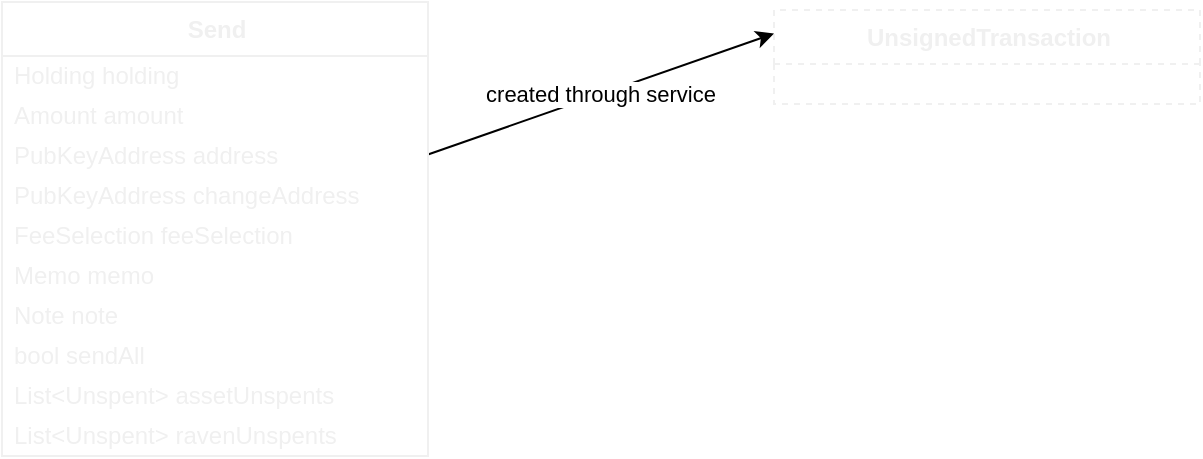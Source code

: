 <mxfile>
    <diagram id="BWYd3KJGAr017hdOrgJx" name="Model">
        <mxGraphModel dx="-3341" dy="-5148" grid="0" gridSize="10" guides="1" tooltips="1" connect="1" arrows="1" fold="1" page="1" pageScale="1" pageWidth="850" pageHeight="1100" math="0" shadow="0">
            <root>
                <mxCell id="0"/>
                <mxCell id="1" parent="0"/>
                <mxCell id="2" value="&lt;b&gt;UnsignedTransaction&lt;/b&gt;" style="swimlane;fontStyle=0;align=center;verticalAlign=top;childLayout=stackLayout;horizontal=1;startSize=27;horizontalStack=0;resizeParent=1;resizeParentMax=0;resizeLast=0;collapsible=0;marginBottom=0;html=1;labelBackgroundColor=none;fontColor=#F0F0F0;strokeColor=#F0F0F0;dashed=1;" parent="1" vertex="1">
                    <mxGeometry x="4656" y="5527" width="213" height="47" as="geometry"/>
                </mxCell>
                <mxCell id="mPQHqYZTjJ4e7mBvd5df-3" value="created through service" style="edgeStyle=none;html=1;entryX=0;entryY=0.25;entryDx=0;entryDy=0;" parent="1" source="3mrRI6Dg5IItE96_tzJ7-66" target="2" edge="1">
                    <mxGeometry relative="1" as="geometry"/>
                </mxCell>
                <mxCell id="3mrRI6Dg5IItE96_tzJ7-66" value="&lt;b&gt;Send&lt;/b&gt;" style="swimlane;fontStyle=0;align=center;verticalAlign=top;childLayout=stackLayout;horizontal=1;startSize=27;horizontalStack=0;resizeParent=1;resizeParentMax=0;resizeLast=0;collapsible=0;marginBottom=0;html=1;labelBackgroundColor=none;fontColor=#F0F0F0;strokeColor=#F0F0F0;" parent="1" vertex="1">
                    <mxGeometry x="4270" y="5523" width="213" height="227" as="geometry"/>
                </mxCell>
                <mxCell id="3mrRI6Dg5IItE96_tzJ7-67" value="Holding holding" style="text;html=1;strokeColor=none;fillColor=none;align=left;verticalAlign=middle;spacingLeft=4;spacingRight=4;overflow=hidden;rotatable=0;points=[[0,0.5],[1,0.5]];portConstraint=eastwest;labelBackgroundColor=none;fontColor=#F0F0F0;" parent="3mrRI6Dg5IItE96_tzJ7-66" vertex="1">
                    <mxGeometry y="27" width="213" height="20" as="geometry"/>
                </mxCell>
                <mxCell id="3mrRI6Dg5IItE96_tzJ7-68" value="Amount amount" style="text;html=1;strokeColor=none;fillColor=none;align=left;verticalAlign=middle;spacingLeft=4;spacingRight=4;overflow=hidden;rotatable=0;points=[[0,0.5],[1,0.5]];portConstraint=eastwest;labelBackgroundColor=none;fontColor=#F0F0F0;" parent="3mrRI6Dg5IItE96_tzJ7-66" vertex="1">
                    <mxGeometry y="47" width="213" height="20" as="geometry"/>
                </mxCell>
                <mxCell id="3mrRI6Dg5IItE96_tzJ7-69" value="PubKeyAddress address" style="text;html=1;strokeColor=none;fillColor=none;align=left;verticalAlign=middle;spacingLeft=4;spacingRight=4;overflow=hidden;rotatable=0;points=[[0,0.5],[1,0.5]];portConstraint=eastwest;labelBackgroundColor=none;fontColor=#F0F0F0;" parent="3mrRI6Dg5IItE96_tzJ7-66" vertex="1">
                    <mxGeometry y="67" width="213" height="20" as="geometry"/>
                </mxCell>
                <mxCell id="3mrRI6Dg5IItE96_tzJ7-70" value="PubKeyAddress changeAddress" style="text;html=1;strokeColor=none;fillColor=none;align=left;verticalAlign=middle;spacingLeft=4;spacingRight=4;overflow=hidden;rotatable=0;points=[[0,0.5],[1,0.5]];portConstraint=eastwest;labelBackgroundColor=none;fontColor=#F0F0F0;" parent="3mrRI6Dg5IItE96_tzJ7-66" vertex="1">
                    <mxGeometry y="87" width="213" height="20" as="geometry"/>
                </mxCell>
                <mxCell id="3mrRI6Dg5IItE96_tzJ7-71" value="FeeSelection feeSelection" style="text;html=1;strokeColor=none;fillColor=none;align=left;verticalAlign=middle;spacingLeft=4;spacingRight=4;overflow=hidden;rotatable=0;points=[[0,0.5],[1,0.5]];portConstraint=eastwest;labelBackgroundColor=none;fontColor=#F0F0F0;" parent="3mrRI6Dg5IItE96_tzJ7-66" vertex="1">
                    <mxGeometry y="107" width="213" height="20" as="geometry"/>
                </mxCell>
                <mxCell id="3mrRI6Dg5IItE96_tzJ7-72" value="Memo memo" style="text;html=1;strokeColor=none;fillColor=none;align=left;verticalAlign=middle;spacingLeft=4;spacingRight=4;overflow=hidden;rotatable=0;points=[[0,0.5],[1,0.5]];portConstraint=eastwest;labelBackgroundColor=none;fontColor=#F0F0F0;" parent="3mrRI6Dg5IItE96_tzJ7-66" vertex="1">
                    <mxGeometry y="127" width="213" height="20" as="geometry"/>
                </mxCell>
                <mxCell id="3mrRI6Dg5IItE96_tzJ7-73" value="Note note" style="text;html=1;strokeColor=none;fillColor=none;align=left;verticalAlign=middle;spacingLeft=4;spacingRight=4;overflow=hidden;rotatable=0;points=[[0,0.5],[1,0.5]];portConstraint=eastwest;labelBackgroundColor=none;fontColor=#F0F0F0;" parent="3mrRI6Dg5IItE96_tzJ7-66" vertex="1">
                    <mxGeometry y="147" width="213" height="20" as="geometry"/>
                </mxCell>
                <mxCell id="4" value="bool sendAll" style="text;html=1;strokeColor=none;fillColor=none;align=left;verticalAlign=middle;spacingLeft=4;spacingRight=4;overflow=hidden;rotatable=0;points=[[0,0.5],[1,0.5]];portConstraint=eastwest;labelBackgroundColor=none;fontColor=#F0F0F0;" parent="3mrRI6Dg5IItE96_tzJ7-66" vertex="1">
                    <mxGeometry y="167" width="213" height="20" as="geometry"/>
                </mxCell>
                <mxCell id="3mrRI6Dg5IItE96_tzJ7-74" value="List&amp;lt;Unspent&amp;gt; assetUnspents" style="text;html=1;strokeColor=none;fillColor=none;align=left;verticalAlign=middle;spacingLeft=4;spacingRight=4;overflow=hidden;rotatable=0;points=[[0,0.5],[1,0.5]];portConstraint=eastwest;labelBackgroundColor=none;fontColor=#F0F0F0;" parent="3mrRI6Dg5IItE96_tzJ7-66" vertex="1">
                    <mxGeometry y="187" width="213" height="20" as="geometry"/>
                </mxCell>
                <mxCell id="bWI_Sc9YPGuSD0QZRtK5-4" value="List&amp;lt;Unspent&amp;gt; ravenUnspents" style="text;html=1;strokeColor=none;fillColor=none;align=left;verticalAlign=middle;spacingLeft=4;spacingRight=4;overflow=hidden;rotatable=0;points=[[0,0.5],[1,0.5]];portConstraint=eastwest;labelBackgroundColor=none;fontColor=#F0F0F0;" parent="3mrRI6Dg5IItE96_tzJ7-66" vertex="1">
                    <mxGeometry y="207" width="213" height="20" as="geometry"/>
                </mxCell>
            </root>
        </mxGraphModel>
    </diagram>
    <diagram id="Z8ve_i1k2ViZarEndNJg" name="Validation">
        <mxGraphModel dx="1801" dy="352" grid="1" gridSize="10" guides="1" tooltips="1" connect="1" arrows="1" fold="1" page="1" pageScale="1" pageWidth="850" pageHeight="1100" math="0" shadow="0">
            <root>
                <mxCell id="gR1c2OEO8BX57OVhKf7L-0"/>
                <mxCell id="gR1c2OEO8BX57OVhKf7L-1" parent="gR1c2OEO8BX57OVhKf7L-0"/>
                <mxCell id="rzOP3FJNOUQrKYkEHjbR-0" value="Send Service" style="swimlane;" vertex="1" parent="gR1c2OEO8BX57OVhKf7L-1">
                    <mxGeometry x="20" width="390" height="280" as="geometry"/>
                </mxCell>
                <mxCell id="rzOP3FJNOUQrKYkEHjbR-1" value="" style="rounded=1;whiteSpace=wrap;html=1;" vertex="1" parent="rzOP3FJNOUQrKYkEHjbR-0">
                    <mxGeometry x="30" y="80" width="120" height="60" as="geometry"/>
                </mxCell>
                <mxCell id="rzOP3FJNOUQrKYkEHjbR-2" value="" style="rounded=1;whiteSpace=wrap;html=1;" vertex="1" parent="rzOP3FJNOUQrKYkEHjbR-0">
                    <mxGeometry x="30" y="190" width="120" height="60" as="geometry"/>
                </mxCell>
            </root>
        </mxGraphModel>
    </diagram>
    <diagram id="Vnh8Hhzg5XQSMtLSY0XQ" name="Flow">
        <mxGraphModel dx="1746" dy="352" grid="1" gridSize="10" guides="1" tooltips="1" connect="1" arrows="1" fold="1" page="1" pageScale="1" pageWidth="850" pageHeight="1100" math="0" shadow="0">
            <root>
                <mxCell id="iQaidHP6ZMusDu4zdnxP-0"/>
                <mxCell id="iQaidHP6ZMusDu4zdnxP-1" parent="iQaidHP6ZMusDu4zdnxP-0"/>
                <mxCell id="h8BsaGnzAuJQGt5zdpiG-0" value="success" style="edgeStyle=none;html=1;" parent="iQaidHP6ZMusDu4zdnxP-1" source="h8BsaGnzAuJQGt5zdpiG-2" target="h8BsaGnzAuJQGt5zdpiG-13" edge="1">
                    <mxGeometry relative="1" as="geometry">
                        <mxPoint x="1406" y="105" as="targetPoint"/>
                    </mxGeometry>
                </mxCell>
                <mxCell id="h8BsaGnzAuJQGt5zdpiG-1" value="failure" style="edgeStyle=none;html=1;" parent="iQaidHP6ZMusDu4zdnxP-1" source="h8BsaGnzAuJQGt5zdpiG-2" target="h8BsaGnzAuJQGt5zdpiG-14" edge="1">
                    <mxGeometry relative="1" as="geometry">
                        <mxPoint x="1406.45" y="40.049" as="targetPoint"/>
                    </mxGeometry>
                </mxCell>
                <mxCell id="h8BsaGnzAuJQGt5zdpiG-2" value="MT&lt;br&gt;server" style="shape=cylinder3;whiteSpace=wrap;html=1;boundedLbl=1;backgroundOutline=1;size=15;" parent="iQaidHP6ZMusDu4zdnxP-1" vertex="1">
                    <mxGeometry x="1250" y="30" width="60" height="80" as="geometry"/>
                </mxCell>
                <mxCell id="ozwiGq-LYrcHsKtCx6hv-2" style="edgeStyle=none;html=1;" parent="iQaidHP6ZMusDu4zdnxP-1" source="h8BsaGnzAuJQGt5zdpiG-4" target="ozwiGq-LYrcHsKtCx6hv-1" edge="1">
                    <mxGeometry relative="1" as="geometry"/>
                </mxCell>
                <mxCell id="h8BsaGnzAuJQGt5zdpiG-4" value="get UTXOs from server" style="rounded=1;whiteSpace=wrap;html=1;" parent="iQaidHP6ZMusDu4zdnxP-1" vertex="1">
                    <mxGeometry x="310" y="163" width="120" height="60" as="geometry"/>
                </mxCell>
                <mxCell id="h8BsaGnzAuJQGt5zdpiG-5" style="edgeStyle=none;html=1;" parent="iQaidHP6ZMusDu4zdnxP-1" source="h8BsaGnzAuJQGt5zdpiG-6" target="h8BsaGnzAuJQGt5zdpiG-4" edge="1">
                    <mxGeometry relative="1" as="geometry"/>
                </mxCell>
                <mxCell id="LYictxzL24MKV2ZWyIX4-12" style="edgeStyle=none;html=1;" parent="iQaidHP6ZMusDu4zdnxP-1" source="h8BsaGnzAuJQGt5zdpiG-6" target="LYictxzL24MKV2ZWyIX4-3" edge="1">
                    <mxGeometry relative="1" as="geometry"/>
                </mxCell>
                <mxCell id="h8BsaGnzAuJQGt5zdpiG-6" value="choose holding" style="rounded=1;whiteSpace=wrap;html=1;strokeColor=#CDEB8B;" parent="iQaidHP6ZMusDu4zdnxP-1" vertex="1">
                    <mxGeometry x="159" y="210" width="120" height="60" as="geometry"/>
                </mxCell>
                <mxCell id="LYictxzL24MKV2ZWyIX4-6" style="edgeStyle=none;html=1;exitX=0.75;exitY=1;exitDx=0;exitDy=0;entryX=0.75;entryY=0;entryDx=0;entryDy=0;" parent="iQaidHP6ZMusDu4zdnxP-1" source="h8BsaGnzAuJQGt5zdpiG-10" target="LYictxzL24MKV2ZWyIX4-0" edge="1">
                    <mxGeometry relative="1" as="geometry"/>
                </mxCell>
                <mxCell id="h8BsaGnzAuJQGt5zdpiG-10" value="get sublist of UTXOs" style="rounded=1;whiteSpace=wrap;html=1;" parent="iQaidHP6ZMusDu4zdnxP-1" vertex="1">
                    <mxGeometry x="820" y="80" width="120" height="60" as="geometry"/>
                </mxCell>
                <mxCell id="h8BsaGnzAuJQGt5zdpiG-11" value="broadcast signed transaction" style="edgeStyle=none;html=1;" parent="iQaidHP6ZMusDu4zdnxP-1" source="LYictxzL24MKV2ZWyIX4-7" target="h8BsaGnzAuJQGt5zdpiG-2" edge="1">
                    <mxGeometry relative="1" as="geometry">
                        <mxPoint x="874" y="310" as="sourcePoint"/>
                    </mxGeometry>
                </mxCell>
                <mxCell id="ozwiGq-LYrcHsKtCx6hv-4" style="edgeStyle=none;html=1;" parent="iQaidHP6ZMusDu4zdnxP-1" source="h8BsaGnzAuJQGt5zdpiG-12" target="LYictxzL24MKV2ZWyIX4-9" edge="1">
                    <mxGeometry relative="1" as="geometry"/>
                </mxCell>
                <mxCell id="h8BsaGnzAuJQGt5zdpiG-12" value="show details&lt;br&gt;w/ unsigned transaction (has fee)&lt;br&gt;and confirm button allowed" style="rounded=1;whiteSpace=wrap;html=1;" parent="iQaidHP6ZMusDu4zdnxP-1" vertex="1">
                    <mxGeometry x="980" y="159.5" width="200" height="67" as="geometry"/>
                </mxCell>
                <mxCell id="h8BsaGnzAuJQGt5zdpiG-13" value="home screen&lt;br&gt;snackbar" style="rounded=1;whiteSpace=wrap;html=1;" parent="iQaidHP6ZMusDu4zdnxP-1" vertex="1">
                    <mxGeometry x="1412" y="83" width="120" height="40" as="geometry"/>
                </mxCell>
                <mxCell id="h8BsaGnzAuJQGt5zdpiG-14" value="back to send screen&lt;br&gt;error snackbar" style="rounded=1;whiteSpace=wrap;html=1;" parent="iQaidHP6ZMusDu4zdnxP-1" vertex="1">
                    <mxGeometry x="1412" y="10" width="120" height="43" as="geometry"/>
                </mxCell>
                <mxCell id="h8BsaGnzAuJQGt5zdpiG-15" style="edgeStyle=none;html=1;entryX=0.5;entryY=1;entryDx=0;entryDy=0;" parent="iQaidHP6ZMusDu4zdnxP-1" source="h8BsaGnzAuJQGt5zdpiG-16" target="ozwiGq-LYrcHsKtCx6hv-1" edge="1">
                    <mxGeometry relative="1" as="geometry"/>
                </mxCell>
                <mxCell id="h8BsaGnzAuJQGt5zdpiG-16" value="on preview" style="rounded=1;whiteSpace=wrap;html=1;strokeColor=#CDEB8B;" parent="iQaidHP6ZMusDu4zdnxP-1" vertex="1">
                    <mxGeometry x="480" y="253" width="120" height="60" as="geometry"/>
                </mxCell>
                <mxCell id="LYictxzL24MKV2ZWyIX4-1" style="edgeStyle=none;html=1;" parent="iQaidHP6ZMusDu4zdnxP-1" source="h8BsaGnzAuJQGt5zdpiG-18" target="LYictxzL24MKV2ZWyIX4-0" edge="1">
                    <mxGeometry relative="1" as="geometry"/>
                </mxCell>
                <mxCell id="h8BsaGnzAuJQGt5zdpiG-18" value="make sure receive UTXOs from server" style="rounded=1;whiteSpace=wrap;html=1;" parent="iQaidHP6ZMusDu4zdnxP-1" vertex="1">
                    <mxGeometry x="650" y="163" width="118" height="60" as="geometry"/>
                </mxCell>
                <mxCell id="8pnKxAwjl7o-hMRxHnEL-4" style="edgeStyle=none;html=1;" parent="iQaidHP6ZMusDu4zdnxP-1" source="8pnKxAwjl7o-hMRxHnEL-1" target="h8BsaGnzAuJQGt5zdpiG-6" edge="1">
                    <mxGeometry relative="1" as="geometry"/>
                </mxCell>
                <mxCell id="8pnKxAwjl7o-hMRxHnEL-0" value="get change address&lt;br&gt;from server" style="rounded=1;whiteSpace=wrap;html=1;" parent="iQaidHP6ZMusDu4zdnxP-1" vertex="1">
                    <mxGeometry x="159" y="140" width="120" height="60" as="geometry"/>
                </mxCell>
                <mxCell id="8pnKxAwjl7o-hMRxHnEL-5" style="edgeStyle=none;html=1;" parent="iQaidHP6ZMusDu4zdnxP-1" source="8pnKxAwjl7o-hMRxHnEL-1" target="8pnKxAwjl7o-hMRxHnEL-0" edge="1">
                    <mxGeometry relative="1" as="geometry"/>
                </mxCell>
                <mxCell id="8pnKxAwjl7o-hMRxHnEL-1" value="load send screen" style="rounded=1;whiteSpace=wrap;html=1;strokeColor=#CDEB8B;" parent="iQaidHP6ZMusDu4zdnxP-1" vertex="1">
                    <mxGeometry x="11" y="180" width="120" height="60" as="geometry"/>
                </mxCell>
                <mxCell id="LYictxzL24MKV2ZWyIX4-5" style="edgeStyle=none;html=1;entryX=0.25;entryY=1;entryDx=0;entryDy=0;exitX=0.25;exitY=0;exitDx=0;exitDy=0;" parent="iQaidHP6ZMusDu4zdnxP-1" source="LYictxzL24MKV2ZWyIX4-0" target="h8BsaGnzAuJQGt5zdpiG-10" edge="1">
                    <mxGeometry relative="1" as="geometry"/>
                </mxCell>
                <mxCell id="LYictxzL24MKV2ZWyIX4-8" style="edgeStyle=none;html=1;" parent="iQaidHP6ZMusDu4zdnxP-1" source="LYictxzL24MKV2ZWyIX4-0" target="h8BsaGnzAuJQGt5zdpiG-12" edge="1">
                    <mxGeometry relative="1" as="geometry"/>
                </mxCell>
                <mxCell id="LYictxzL24MKV2ZWyIX4-0" value="&lt;span style=&quot;color: rgb(240 , 240 , 240) ; font-family: &amp;#34;helvetica&amp;#34; ; font-size: 12px ; font-style: normal ; font-weight: 400 ; letter-spacing: normal ; text-align: center ; text-indent: 0px ; text-transform: none ; word-spacing: 0px ; background-color: rgb(42 , 42 , 42) ; display: inline ; float: none&quot;&gt;fee is calculated&lt;/span&gt;&lt;br style=&quot;color: rgb(240 , 240 , 240) ; font-family: &amp;#34;helvetica&amp;#34; ; font-size: 12px ; font-style: normal ; font-weight: 400 ; letter-spacing: normal ; text-align: center ; text-indent: 0px ; text-transform: none ; word-spacing: 0px ; background-color: rgb(42 , 42 , 42)&quot;&gt;&lt;span style=&quot;color: rgb(240 , 240 , 240) ; font-family: &amp;#34;helvetica&amp;#34; ; font-size: 12px ; font-style: normal ; font-weight: 400 ; letter-spacing: normal ; text-align: center ; text-indent: 0px ; text-transform: none ; word-spacing: 0px ; background-color: rgb(42 , 42 , 42) ; display: inline ; float: none&quot;&gt;generate unsigned transaction&lt;/span&gt;" style="rounded=1;whiteSpace=wrap;html=1;" parent="iQaidHP6ZMusDu4zdnxP-1" vertex="1">
                    <mxGeometry x="820" y="163" width="120" height="60" as="geometry"/>
                </mxCell>
                <mxCell id="LYictxzL24MKV2ZWyIX4-4" style="edgeStyle=none;html=1;" parent="iQaidHP6ZMusDu4zdnxP-1" source="LYictxzL24MKV2ZWyIX4-3" target="h8BsaGnzAuJQGt5zdpiG-16" edge="1">
                    <mxGeometry relative="1" as="geometry"/>
                </mxCell>
                <mxCell id="LYictxzL24MKV2ZWyIX4-3" value="specify&lt;br&gt;all other data" style="rounded=1;whiteSpace=wrap;html=1;strokeColor=#CDEB8B;" parent="iQaidHP6ZMusDu4zdnxP-1" vertex="1">
                    <mxGeometry x="310" y="253" width="120" height="60" as="geometry"/>
                </mxCell>
                <mxCell id="LYictxzL24MKV2ZWyIX4-7" value="&lt;span style=&quot;color: rgb(240 , 240 , 240) ; font-family: &amp;#34;helvetica&amp;#34; ; font-size: 12px ; font-style: normal ; font-weight: 400 ; letter-spacing: normal ; text-align: center ; text-indent: 0px ; text-transform: none ; word-spacing: 0px ; background-color: rgb(42 , 42 , 42) ; display: inline ; float: none&quot;&gt;sign UnsignedTransaction&lt;/span&gt;" style="rounded=1;whiteSpace=wrap;html=1;" parent="iQaidHP6ZMusDu4zdnxP-1" vertex="1">
                    <mxGeometry x="1210" y="256.5" width="140" height="60" as="geometry"/>
                </mxCell>
                <mxCell id="LYictxzL24MKV2ZWyIX4-11" style="edgeStyle=none;html=1;" parent="iQaidHP6ZMusDu4zdnxP-1" source="LYictxzL24MKV2ZWyIX4-9" target="LYictxzL24MKV2ZWyIX4-7" edge="1">
                    <mxGeometry relative="1" as="geometry"/>
                </mxCell>
                <mxCell id="LYictxzL24MKV2ZWyIX4-9" value="on Confirm" style="rounded=1;whiteSpace=wrap;html=1;strokeColor=#CDEB8B;" parent="iQaidHP6ZMusDu4zdnxP-1" vertex="1">
                    <mxGeometry x="1020" y="253" width="120" height="67" as="geometry"/>
                </mxCell>
                <mxCell id="LYictxzL24MKV2ZWyIX4-13" value="load send screen" style="rounded=1;whiteSpace=wrap;html=1;strokeColor=#CDEB8B;" parent="iQaidHP6ZMusDu4zdnxP-1" vertex="1">
                    <mxGeometry x="11" y="180" width="120" height="60" as="geometry"/>
                </mxCell>
                <mxCell id="LYictxzL24MKV2ZWyIX4-14" value="choose holding" style="rounded=1;whiteSpace=wrap;html=1;strokeColor=#CDEB8B;" parent="iQaidHP6ZMusDu4zdnxP-1" vertex="1">
                    <mxGeometry x="159" y="210" width="120" height="60" as="geometry"/>
                </mxCell>
                <mxCell id="LYictxzL24MKV2ZWyIX4-15" value="specify&lt;br&gt;all other data" style="rounded=1;whiteSpace=wrap;html=1;strokeColor=#CDEB8B;" parent="iQaidHP6ZMusDu4zdnxP-1" vertex="1">
                    <mxGeometry x="310" y="253" width="120" height="60" as="geometry"/>
                </mxCell>
                <mxCell id="ozwiGq-LYrcHsKtCx6hv-3" style="edgeStyle=none;html=1;entryX=0;entryY=0.5;entryDx=0;entryDy=0;" parent="iQaidHP6ZMusDu4zdnxP-1" source="ozwiGq-LYrcHsKtCx6hv-1" target="h8BsaGnzAuJQGt5zdpiG-18" edge="1">
                    <mxGeometry relative="1" as="geometry"/>
                </mxCell>
                <mxCell id="ozwiGq-LYrcHsKtCx6hv-1" value="show tx details&lt;br&gt;without fee, &lt;br&gt;as it must be calculated" style="rounded=1;whiteSpace=wrap;html=1;" parent="iQaidHP6ZMusDu4zdnxP-1" vertex="1">
                    <mxGeometry x="480" y="159.5" width="120" height="67" as="geometry"/>
                </mxCell>
            </root>
        </mxGraphModel>
    </diagram>
    <diagram id="FHIyI6qUTBI5sytoxsZt" name="control flow">
        <mxGraphModel dx="1746" dy="352" grid="0" gridSize="10" guides="1" tooltips="1" connect="1" arrows="1" fold="1" page="1" pageScale="1" pageWidth="850" pageHeight="1100" math="0" shadow="0">
            <root>
                <mxCell id="-Bo_3EVoivoA1jwyAUgO-0"/>
                <mxCell id="-Bo_3EVoivoA1jwyAUgO-1" parent="-Bo_3EVoivoA1jwyAUgO-0"/>
                <mxCell id="-Bo_3EVoivoA1jwyAUgO-8" value="builds send object" style="edgeStyle=orthogonalEdgeStyle;html=1;entryX=0.25;entryY=0.1;entryDx=0;entryDy=0;entryPerimeter=0;exitX=0;exitY=0.75;exitDx=0;exitDy=0;curved=1;" parent="-Bo_3EVoivoA1jwyAUgO-1" source="-Bo_3EVoivoA1jwyAUgO-2" target="-Bo_3EVoivoA1jwyAUgO-4" edge="1">
                    <mxGeometry x="-0.419" relative="1" as="geometry">
                        <Array as="points">
                            <mxPoint x="40" y="350"/>
                            <mxPoint x="40" y="216"/>
                        </Array>
                        <mxPoint as="offset"/>
                    </mxGeometry>
                </mxCell>
                <mxCell id="-Bo_3EVoivoA1jwyAUgO-39" style="edgeStyle=orthogonalEdgeStyle;curved=1;html=1;exitX=1;exitY=0.25;exitDx=0;exitDy=0;entryX=0;entryY=0.5;entryDx=0;entryDy=0;" parent="-Bo_3EVoivoA1jwyAUgO-1" source="-Bo_3EVoivoA1jwyAUgO-2" target="-Bo_3EVoivoA1jwyAUgO-37" edge="1">
                    <mxGeometry relative="1" as="geometry"/>
                </mxCell>
                <mxCell id="-Bo_3EVoivoA1jwyAUgO-2" value="Cubit" style="rounded=0;whiteSpace=wrap;html=1;" parent="-Bo_3EVoivoA1jwyAUgO-1" vertex="1">
                    <mxGeometry x="210" y="290" width="120" height="80" as="geometry"/>
                </mxCell>
                <mxCell id="-Bo_3EVoivoA1jwyAUgO-31" value="" style="edgeStyle=orthogonalEdgeStyle;curved=1;html=1;exitX=0.5;exitY=0;exitDx=0;exitDy=0;entryX=0.75;entryY=0.1;entryDx=0;entryDy=0;entryPerimeter=0;" parent="-Bo_3EVoivoA1jwyAUgO-1" source="-Bo_3EVoivoA1jwyAUgO-2" target="-Bo_3EVoivoA1jwyAUgO-4" edge="1">
                    <mxGeometry x="0.25" relative="1" as="geometry">
                        <Array as="points">
                            <mxPoint x="270" y="216"/>
                        </Array>
                        <mxPoint as="offset"/>
                    </mxGeometry>
                </mxCell>
                <mxCell id="-Bo_3EVoivoA1jwyAUgO-34" value="&lt;span style=&quot;font-family: &amp;#34;helvetica&amp;#34;&quot;&gt;emit creating&lt;/span&gt;&lt;br style=&quot;font-family: &amp;#34;helvetica&amp;#34;&quot;&gt;&lt;span style=&quot;font-family: &amp;#34;helvetica&amp;#34;&quot;&gt;unsignedTransaction&lt;/span&gt;" style="edgeLabel;html=1;align=center;verticalAlign=middle;resizable=0;points=[];" parent="-Bo_3EVoivoA1jwyAUgO-31" vertex="1" connectable="0">
                    <mxGeometry x="-0.283" y="-11" relative="1" as="geometry">
                        <mxPoint x="-51" y="5" as="offset"/>
                    </mxGeometry>
                </mxCell>
                <mxCell id="-Bo_3EVoivoA1jwyAUgO-32" value="&lt;span style=&quot;color: rgb(240 , 240 , 240) ; font-family: &amp;#34;helvetica&amp;#34; ; font-size: 11px ; font-style: normal ; font-weight: 400 ; letter-spacing: normal ; text-align: center ; text-indent: 0px ; text-transform: none ; word-spacing: 0px ; background-color: rgb(42 , 42 , 42) ; display: inline ; float: none&quot;&gt;emit state&amp;nbsp;&lt;/span&gt;&lt;span style=&quot;color: rgb(240 , 240 , 240) ; font-family: &amp;#34;helvetica&amp;#34; ; font-size: 11px ; font-style: normal ; font-weight: 400 ; letter-spacing: normal ; text-align: center ; text-indent: 0px ; text-transform: none ; word-spacing: 0px ; background-color: rgb(42 , 42 , 42) ; display: inline ; float: none&quot;&gt;containing &lt;br&gt;unsignedTransaction&lt;/span&gt;" style="edgeStyle=orthogonalEdgeStyle;curved=1;html=1;entryX=0.5;entryY=0;entryDx=0;entryDy=0;exitX=0.75;exitY=0;exitDx=0;exitDy=0;entryPerimeter=0;" parent="-Bo_3EVoivoA1jwyAUgO-1" source="-Bo_3EVoivoA1jwyAUgO-2" target="-Bo_3EVoivoA1jwyAUgO-4" edge="1">
                    <mxGeometry relative="1" as="geometry">
                        <Array as="points">
                            <mxPoint x="300" y="170"/>
                            <mxPoint x="105" y="170"/>
                        </Array>
                    </mxGeometry>
                </mxCell>
                <mxCell id="-Bo_3EVoivoA1jwyAUgO-35" value="unsignedTransaction" style="edgeStyle=orthogonalEdgeStyle;curved=1;html=1;entryX=0.5;entryY=1;entryDx=0;entryDy=0;exitX=0;exitY=0.75;exitDx=0;exitDy=0;" parent="-Bo_3EVoivoA1jwyAUgO-1" source="-Bo_3EVoivoA1jwyAUgO-3" target="-Bo_3EVoivoA1jwyAUgO-2" edge="1">
                    <mxGeometry x="-0.094" y="-9" relative="1" as="geometry">
                        <mxPoint as="offset"/>
                    </mxGeometry>
                </mxCell>
                <mxCell id="-Bo_3EVoivoA1jwyAUgO-3" value="&lt;span style=&quot;color: rgb(78 , 201 , 176) ; font-family: &amp;#34;consolas&amp;#34; , &amp;#34;courier new&amp;#34; , monospace ; font-size: 14px ; background-color: rgb(37 , 37 , 38)&quot;&gt;UnsignedTransactionRepository&lt;br&gt;&lt;/span&gt;&lt;span style=&quot;color: rgb(220 , 220 , 170) ; background-color: rgb(30 , 30 , 30) ; font-family: &amp;#34;consolas&amp;#34; , &amp;#34;courier new&amp;#34; , monospace ; font-size: 14px&quot;&gt;.generateUnsignedTransaction(send)&lt;br&gt;&lt;/span&gt;guard clauses + while loop&lt;span style=&quot;color: rgb(220 , 220 , 170) ; background-color: rgb(30 , 30 , 30) ; font-family: &amp;#34;consolas&amp;#34; , &amp;#34;courier new&amp;#34; , monospace ; font-size: 14px&quot;&gt;&lt;br&gt;&lt;/span&gt;" style="rounded=0;whiteSpace=wrap;html=1;verticalAlign=top;" parent="-Bo_3EVoivoA1jwyAUgO-1" vertex="1">
                    <mxGeometry x="530" y="250" width="320" height="240" as="geometry"/>
                </mxCell>
                <mxCell id="-Bo_3EVoivoA1jwyAUgO-5" value="enter()&lt;br&gt;choose()" style="edgeStyle=orthogonalEdgeStyle;html=1;entryX=0;entryY=0.5;entryDx=0;entryDy=0;exitX=0;exitY=0.333;exitDx=0;exitDy=0;exitPerimeter=0;curved=1;" parent="-Bo_3EVoivoA1jwyAUgO-1" source="-Bo_3EVoivoA1jwyAUgO-4" target="-Bo_3EVoivoA1jwyAUgO-2" edge="1">
                    <mxGeometry x="0.643" y="10" relative="1" as="geometry">
                        <Array as="points">
                            <mxPoint x="60" y="230"/>
                            <mxPoint x="60" y="330"/>
                        </Array>
                        <mxPoint as="offset"/>
                    </mxGeometry>
                </mxCell>
                <mxCell id="-Bo_3EVoivoA1jwyAUgO-6" value="submit()" style="edgeStyle=orthogonalEdgeStyle;html=1;entryX=0.25;entryY=0;entryDx=0;entryDy=0;curved=1;exitX=1;exitY=0.333;exitDx=0;exitDy=0;exitPerimeter=0;" parent="-Bo_3EVoivoA1jwyAUgO-1" source="-Bo_3EVoivoA1jwyAUgO-4" target="-Bo_3EVoivoA1jwyAUgO-2" edge="1">
                    <mxGeometry x="0.667" y="-20" relative="1" as="geometry">
                        <mxPoint as="offset"/>
                    </mxGeometry>
                </mxCell>
                <mxCell id="-Bo_3EVoivoA1jwyAUgO-4" value="Actor" style="shape=umlActor;verticalLabelPosition=bottom;verticalAlign=top;html=1;outlineConnect=0;" parent="-Bo_3EVoivoA1jwyAUgO-1" vertex="1">
                    <mxGeometry x="90" y="210" width="30" height="60" as="geometry"/>
                </mxCell>
                <mxCell id="-Bo_3EVoivoA1jwyAUgO-10" value="&lt;h1&gt;Submit control flow&lt;/h1&gt;&lt;p&gt;This diagram describes what happens when the user hits submit on a transaction submit is before confirm. we already have the unspents and the change address.&amp;nbsp;&lt;/p&gt;&lt;p&gt;What happens next? we make a UnsignedTransaction, and in that process, a couple loops and a few files are involved.&lt;/p&gt;" style="text;html=1;strokeColor=none;fillColor=none;spacing=5;spacingTop=-20;whiteSpace=wrap;overflow=hidden;rounded=0;" parent="-Bo_3EVoivoA1jwyAUgO-1" vertex="1">
                    <mxGeometry x="20" y="10" width="460" height="130" as="geometry"/>
                </mxCell>
                <mxCell id="-Bo_3EVoivoA1jwyAUgO-16" value="got unspents&lt;br&gt;for amount + fee" style="edgeStyle=orthogonalEdgeStyle;curved=1;html=1;exitX=0;exitY=0.75;exitDx=0;exitDy=0;entryX=0;entryY=0.25;entryDx=0;entryDy=0;" parent="-Bo_3EVoivoA1jwyAUgO-1" source="-Bo_3EVoivoA1jwyAUgO-11" target="-Bo_3EVoivoA1jwyAUgO-12" edge="1">
                    <mxGeometry y="-20" relative="1" as="geometry">
                        <Array as="points">
                            <mxPoint x="780" y="355"/>
                            <mxPoint x="780" y="405"/>
                        </Array>
                        <mxPoint as="offset"/>
                    </mxGeometry>
                </mxCell>
                <mxCell id="-Bo_3EVoivoA1jwyAUgO-11" value="&lt;span style=&quot;background-color: rgb(30 , 30 , 30) ; font-family: &amp;#34;consolas&amp;#34; , &amp;#34;courier new&amp;#34; , monospace ; font-size: 14px ; color: rgb(78 , 201 , 176)&quot;&gt;UnspentService&lt;/span&gt;&lt;span style=&quot;background-color: rgb(30 , 30 , 30) ; color: rgb(212 , 212 , 212) ; font-family: &amp;#34;consolas&amp;#34; , &amp;#34;courier new&amp;#34; , monospace ; font-size: 14px&quot;&gt;&lt;br&gt;&lt;/span&gt;&lt;span style=&quot;background-color: rgb(30 , 30 , 30) ; color: rgb(212 , 212 , 212) ; font-family: &amp;#34;consolas&amp;#34; , &amp;#34;courier new&amp;#34; , monospace ; font-size: 14px&quot;&gt;.&lt;/span&gt;&lt;span style=&quot;background-color: rgb(30 , 30 , 30) ; font-family: &amp;#34;consolas&amp;#34; , &amp;#34;courier new&amp;#34; , monospace ; font-size: 14px ; color: rgb(220 , 220 , 170)&quot;&gt;selectUnspents(...)&lt;/span&gt;" style="rounded=0;whiteSpace=wrap;html=1;" parent="-Bo_3EVoivoA1jwyAUgO-1" vertex="1">
                    <mxGeometry x="820" y="310" width="230" height="60" as="geometry"/>
                </mxCell>
                <mxCell id="-Bo_3EVoivoA1jwyAUgO-24" value="calculated fee&lt;br&gt;for those unspents" style="edgeStyle=orthogonalEdgeStyle;curved=1;html=1;entryX=0;entryY=0.25;entryDx=0;entryDy=0;exitX=0;exitY=0.75;exitDx=0;exitDy=0;" parent="-Bo_3EVoivoA1jwyAUgO-1" source="-Bo_3EVoivoA1jwyAUgO-12" target="-Bo_3EVoivoA1jwyAUgO-11" edge="1">
                    <mxGeometry y="30" relative="1" as="geometry">
                        <Array as="points">
                            <mxPoint x="690" y="435"/>
                            <mxPoint x="690" y="325"/>
                        </Array>
                        <mxPoint as="offset"/>
                    </mxGeometry>
                </mxCell>
                <mxCell id="-Bo_3EVoivoA1jwyAUgO-12" value="&lt;span style=&quot;background-color: rgb(30 , 30 , 30) ; font-family: &amp;#34;consolas&amp;#34; , &amp;#34;courier new&amp;#34; , monospace ; font-size: 14px ; color: rgb(78 , 201 , 176)&quot;&gt;UnsignedTransactionService&lt;br&gt;&lt;/span&gt;&lt;span style=&quot;background-color: rgb(30 , 30 , 30) ; color: rgb(212 , 212 , 212) ; font-family: &amp;#34;consolas&amp;#34; , &amp;#34;courier new&amp;#34; , monospace ; font-size: 14px&quot;&gt;.&lt;/span&gt;&lt;span style=&quot;background-color: rgb(30 , 30 , 30) ; font-family: &amp;#34;consolas&amp;#34; , &amp;#34;courier new&amp;#34; , monospace ; font-size: 14px ; color: rgb(220 , 220 , 170)&quot;&gt;create(...)&lt;/span&gt;" style="rounded=0;whiteSpace=wrap;html=1;" parent="-Bo_3EVoivoA1jwyAUgO-1" vertex="1">
                    <mxGeometry x="820" y="390" width="230" height="60" as="geometry"/>
                </mxCell>
                <mxCell id="-Bo_3EVoivoA1jwyAUgO-38" style="edgeStyle=orthogonalEdgeStyle;curved=1;html=1;entryX=0;entryY=0.25;entryDx=0;entryDy=0;" parent="-Bo_3EVoivoA1jwyAUgO-1" source="-Bo_3EVoivoA1jwyAUgO-37" target="-Bo_3EVoivoA1jwyAUgO-3" edge="1">
                    <mxGeometry relative="1" as="geometry"/>
                </mxCell>
                <mxCell id="-Bo_3EVoivoA1jwyAUgO-37" value="domain&lt;br&gt;interface" style="rounded=1;whiteSpace=wrap;html=1;" parent="-Bo_3EVoivoA1jwyAUgO-1" vertex="1">
                    <mxGeometry x="371" y="280" width="120" height="60" as="geometry"/>
                </mxCell>
            </root>
        </mxGraphModel>
    </diagram>
</mxfile>